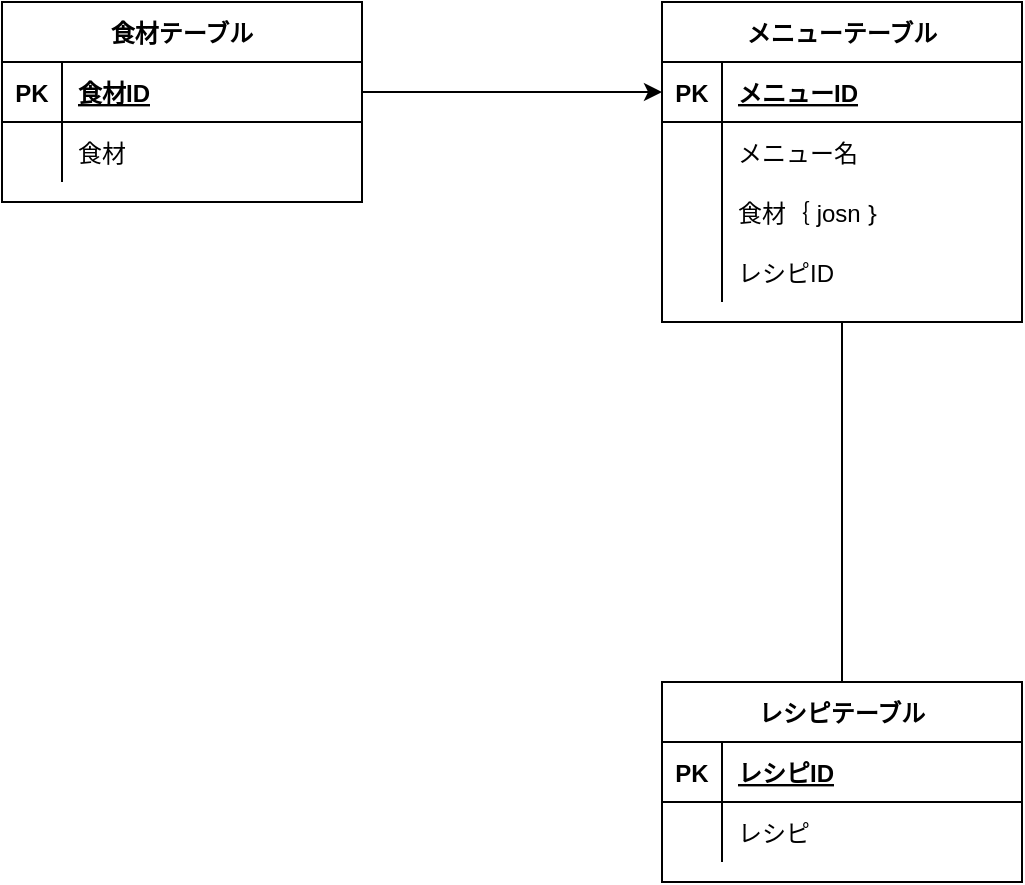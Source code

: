 <mxfile version="14.3.0" type="github">
  <diagram id="a8uB-6vMHf5GR1PR28Jw" name="ページ1">
    <mxGraphModel dx="782" dy="738" grid="1" gridSize="10" guides="1" tooltips="1" connect="1" arrows="1" fold="1" page="1" pageScale="1" pageWidth="827" pageHeight="1169" math="0" shadow="0">
      <root>
        <mxCell id="0" />
        <mxCell id="1" parent="0" />
        <mxCell id="o9UxSs39eVzbqczVgl4Q-1" value="食材テーブル" style="shape=table;startSize=30;container=1;collapsible=1;childLayout=tableLayout;fixedRows=1;rowLines=0;fontStyle=1;align=center;resizeLast=1;" vertex="1" parent="1">
          <mxGeometry x="70" y="320" width="180" height="100" as="geometry" />
        </mxCell>
        <mxCell id="o9UxSs39eVzbqczVgl4Q-2" value="" style="shape=partialRectangle;collapsible=0;dropTarget=0;pointerEvents=0;fillColor=none;top=0;left=0;bottom=1;right=0;points=[[0,0.5],[1,0.5]];portConstraint=eastwest;" vertex="1" parent="o9UxSs39eVzbqczVgl4Q-1">
          <mxGeometry y="30" width="180" height="30" as="geometry" />
        </mxCell>
        <mxCell id="o9UxSs39eVzbqczVgl4Q-3" value="PK" style="shape=partialRectangle;connectable=0;fillColor=none;top=0;left=0;bottom=0;right=0;fontStyle=1;overflow=hidden;" vertex="1" parent="o9UxSs39eVzbqczVgl4Q-2">
          <mxGeometry width="30" height="30" as="geometry" />
        </mxCell>
        <mxCell id="o9UxSs39eVzbqczVgl4Q-4" value="食材ID" style="shape=partialRectangle;connectable=0;fillColor=none;top=0;left=0;bottom=0;right=0;align=left;spacingLeft=6;fontStyle=5;overflow=hidden;" vertex="1" parent="o9UxSs39eVzbqczVgl4Q-2">
          <mxGeometry x="30" width="150" height="30" as="geometry" />
        </mxCell>
        <mxCell id="o9UxSs39eVzbqczVgl4Q-5" value="" style="shape=partialRectangle;collapsible=0;dropTarget=0;pointerEvents=0;fillColor=none;top=0;left=0;bottom=0;right=0;points=[[0,0.5],[1,0.5]];portConstraint=eastwest;" vertex="1" parent="o9UxSs39eVzbqczVgl4Q-1">
          <mxGeometry y="60" width="180" height="30" as="geometry" />
        </mxCell>
        <mxCell id="o9UxSs39eVzbqczVgl4Q-6" value="" style="shape=partialRectangle;connectable=0;fillColor=none;top=0;left=0;bottom=0;right=0;editable=1;overflow=hidden;" vertex="1" parent="o9UxSs39eVzbqczVgl4Q-5">
          <mxGeometry width="30" height="30" as="geometry" />
        </mxCell>
        <mxCell id="o9UxSs39eVzbqczVgl4Q-7" value="食材" style="shape=partialRectangle;connectable=0;fillColor=none;top=0;left=0;bottom=0;right=0;align=left;spacingLeft=6;overflow=hidden;" vertex="1" parent="o9UxSs39eVzbqczVgl4Q-5">
          <mxGeometry x="30" width="150" height="30" as="geometry" />
        </mxCell>
        <mxCell id="o9UxSs39eVzbqczVgl4Q-31" value="レシピテーブル" style="shape=table;startSize=30;container=1;collapsible=1;childLayout=tableLayout;fixedRows=1;rowLines=0;fontStyle=1;align=center;resizeLast=1;" vertex="1" parent="1">
          <mxGeometry x="400" y="660" width="180" height="100" as="geometry" />
        </mxCell>
        <mxCell id="o9UxSs39eVzbqczVgl4Q-32" value="" style="shape=partialRectangle;collapsible=0;dropTarget=0;pointerEvents=0;fillColor=none;top=0;left=0;bottom=1;right=0;points=[[0,0.5],[1,0.5]];portConstraint=eastwest;" vertex="1" parent="o9UxSs39eVzbqczVgl4Q-31">
          <mxGeometry y="30" width="180" height="30" as="geometry" />
        </mxCell>
        <mxCell id="o9UxSs39eVzbqczVgl4Q-33" value="PK" style="shape=partialRectangle;connectable=0;fillColor=none;top=0;left=0;bottom=0;right=0;fontStyle=1;overflow=hidden;" vertex="1" parent="o9UxSs39eVzbqczVgl4Q-32">
          <mxGeometry width="30" height="30" as="geometry" />
        </mxCell>
        <mxCell id="o9UxSs39eVzbqczVgl4Q-34" value="レシピID" style="shape=partialRectangle;connectable=0;fillColor=none;top=0;left=0;bottom=0;right=0;align=left;spacingLeft=6;fontStyle=5;overflow=hidden;" vertex="1" parent="o9UxSs39eVzbqczVgl4Q-32">
          <mxGeometry x="30" width="150" height="30" as="geometry" />
        </mxCell>
        <mxCell id="o9UxSs39eVzbqczVgl4Q-35" value="" style="shape=partialRectangle;collapsible=0;dropTarget=0;pointerEvents=0;fillColor=none;top=0;left=0;bottom=0;right=0;points=[[0,0.5],[1,0.5]];portConstraint=eastwest;" vertex="1" parent="o9UxSs39eVzbqczVgl4Q-31">
          <mxGeometry y="60" width="180" height="30" as="geometry" />
        </mxCell>
        <mxCell id="o9UxSs39eVzbqczVgl4Q-36" value="" style="shape=partialRectangle;connectable=0;fillColor=none;top=0;left=0;bottom=0;right=0;editable=1;overflow=hidden;" vertex="1" parent="o9UxSs39eVzbqczVgl4Q-35">
          <mxGeometry width="30" height="30" as="geometry" />
        </mxCell>
        <mxCell id="o9UxSs39eVzbqczVgl4Q-37" value="レシピ" style="shape=partialRectangle;connectable=0;fillColor=none;top=0;left=0;bottom=0;right=0;align=left;spacingLeft=6;overflow=hidden;" vertex="1" parent="o9UxSs39eVzbqczVgl4Q-35">
          <mxGeometry x="30" width="150" height="30" as="geometry" />
        </mxCell>
        <mxCell id="o9UxSs39eVzbqczVgl4Q-57" value="メニューテーブル" style="shape=table;startSize=30;container=1;collapsible=1;childLayout=tableLayout;fixedRows=1;rowLines=0;fontStyle=1;align=center;resizeLast=1;" vertex="1" parent="1">
          <mxGeometry x="400" y="320" width="180" height="160" as="geometry" />
        </mxCell>
        <mxCell id="o9UxSs39eVzbqczVgl4Q-58" value="" style="shape=partialRectangle;collapsible=0;dropTarget=0;pointerEvents=0;fillColor=none;top=0;left=0;bottom=1;right=0;points=[[0,0.5],[1,0.5]];portConstraint=eastwest;" vertex="1" parent="o9UxSs39eVzbqczVgl4Q-57">
          <mxGeometry y="30" width="180" height="30" as="geometry" />
        </mxCell>
        <mxCell id="o9UxSs39eVzbqczVgl4Q-59" value="PK" style="shape=partialRectangle;connectable=0;fillColor=none;top=0;left=0;bottom=0;right=0;fontStyle=1;overflow=hidden;" vertex="1" parent="o9UxSs39eVzbqczVgl4Q-58">
          <mxGeometry width="30" height="30" as="geometry" />
        </mxCell>
        <mxCell id="o9UxSs39eVzbqczVgl4Q-60" value="メニューID" style="shape=partialRectangle;connectable=0;fillColor=none;top=0;left=0;bottom=0;right=0;align=left;spacingLeft=6;fontStyle=5;overflow=hidden;" vertex="1" parent="o9UxSs39eVzbqczVgl4Q-58">
          <mxGeometry x="30" width="150" height="30" as="geometry" />
        </mxCell>
        <mxCell id="o9UxSs39eVzbqczVgl4Q-85" value="" style="shape=partialRectangle;collapsible=0;dropTarget=0;pointerEvents=0;fillColor=none;top=0;left=0;bottom=0;right=0;points=[[0,0.5],[1,0.5]];portConstraint=eastwest;" vertex="1" parent="o9UxSs39eVzbqczVgl4Q-57">
          <mxGeometry y="60" width="180" height="30" as="geometry" />
        </mxCell>
        <mxCell id="o9UxSs39eVzbqczVgl4Q-86" value="" style="shape=partialRectangle;connectable=0;fillColor=none;top=0;left=0;bottom=0;right=0;editable=1;overflow=hidden;" vertex="1" parent="o9UxSs39eVzbqczVgl4Q-85">
          <mxGeometry width="30" height="30" as="geometry" />
        </mxCell>
        <mxCell id="o9UxSs39eVzbqczVgl4Q-87" value="メニュー名" style="shape=partialRectangle;connectable=0;fillColor=none;top=0;left=0;bottom=0;right=0;align=left;spacingLeft=6;overflow=hidden;" vertex="1" parent="o9UxSs39eVzbqczVgl4Q-85">
          <mxGeometry x="30" width="150" height="30" as="geometry" />
        </mxCell>
        <mxCell id="o9UxSs39eVzbqczVgl4Q-64" value="" style="shape=partialRectangle;collapsible=0;dropTarget=0;pointerEvents=0;fillColor=none;top=0;left=0;bottom=0;right=0;points=[[0,0.5],[1,0.5]];portConstraint=eastwest;" vertex="1" parent="o9UxSs39eVzbqczVgl4Q-57">
          <mxGeometry y="90" width="180" height="30" as="geometry" />
        </mxCell>
        <mxCell id="o9UxSs39eVzbqczVgl4Q-65" value="" style="shape=partialRectangle;connectable=0;fillColor=none;top=0;left=0;bottom=0;right=0;editable=1;overflow=hidden;" vertex="1" parent="o9UxSs39eVzbqczVgl4Q-64">
          <mxGeometry width="30" height="30" as="geometry" />
        </mxCell>
        <mxCell id="o9UxSs39eVzbqczVgl4Q-66" value="食材｛ josn ｝" style="shape=partialRectangle;connectable=0;fillColor=none;top=0;left=0;bottom=0;right=0;align=left;spacingLeft=6;overflow=hidden;" vertex="1" parent="o9UxSs39eVzbqczVgl4Q-64">
          <mxGeometry x="30" width="150" height="30" as="geometry" />
        </mxCell>
        <mxCell id="o9UxSs39eVzbqczVgl4Q-80" value="" style="shape=partialRectangle;collapsible=0;dropTarget=0;pointerEvents=0;fillColor=none;top=0;left=0;bottom=0;right=0;points=[[0,0.5],[1,0.5]];portConstraint=eastwest;" vertex="1" parent="o9UxSs39eVzbqczVgl4Q-57">
          <mxGeometry y="120" width="180" height="30" as="geometry" />
        </mxCell>
        <mxCell id="o9UxSs39eVzbqczVgl4Q-81" value="" style="shape=partialRectangle;connectable=0;fillColor=none;top=0;left=0;bottom=0;right=0;editable=1;overflow=hidden;" vertex="1" parent="o9UxSs39eVzbqczVgl4Q-80">
          <mxGeometry width="30" height="30" as="geometry" />
        </mxCell>
        <mxCell id="o9UxSs39eVzbqczVgl4Q-82" value="レシピID" style="shape=partialRectangle;connectable=0;fillColor=none;top=0;left=0;bottom=0;right=0;align=left;spacingLeft=6;overflow=hidden;" vertex="1" parent="o9UxSs39eVzbqczVgl4Q-80">
          <mxGeometry x="30" width="150" height="30" as="geometry" />
        </mxCell>
        <mxCell id="o9UxSs39eVzbqczVgl4Q-71" value="" style="endArrow=classic;html=1;exitX=1;exitY=0.5;exitDx=0;exitDy=0;entryX=0;entryY=0.5;entryDx=0;entryDy=0;" edge="1" parent="1" source="o9UxSs39eVzbqczVgl4Q-2" target="o9UxSs39eVzbqczVgl4Q-58">
          <mxGeometry width="50" height="50" relative="1" as="geometry">
            <mxPoint x="380" y="470" as="sourcePoint" />
            <mxPoint x="430" y="420" as="targetPoint" />
          </mxGeometry>
        </mxCell>
        <mxCell id="o9UxSs39eVzbqczVgl4Q-83" value="" style="endArrow=none;html=1;entryX=0.5;entryY=1;entryDx=0;entryDy=0;exitX=0.5;exitY=0;exitDx=0;exitDy=0;" edge="1" parent="1" source="o9UxSs39eVzbqczVgl4Q-31" target="o9UxSs39eVzbqczVgl4Q-57">
          <mxGeometry width="50" height="50" relative="1" as="geometry">
            <mxPoint x="380" y="570" as="sourcePoint" />
            <mxPoint x="430" y="520" as="targetPoint" />
          </mxGeometry>
        </mxCell>
      </root>
    </mxGraphModel>
  </diagram>
</mxfile>
